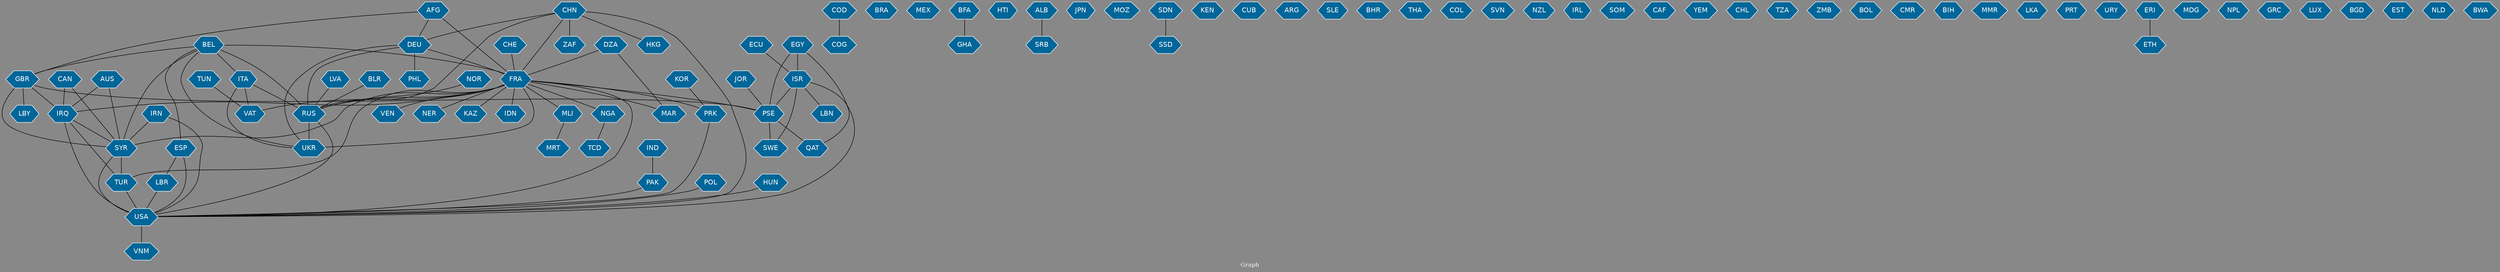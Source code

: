 // Countries together in item graph
graph {
	graph [bgcolor="#888888" fontcolor=white fontsize=12 label="Graph" outputorder=edgesfirst overlap=prism]
	node [color=white fillcolor="#006699" fontcolor=white fontname=Helvetica shape=hexagon style=filled]
	edge [arrowhead=open color=black fontcolor=white fontname=Courier fontsize=12]
		EGY [label=EGY]
		DEU [label=DEU]
		FRA [label=FRA]
		COD [label=COD]
		COG [label=COG]
		USA [label=USA]
		VAT [label=VAT]
		RUS [label=RUS]
		BRA [label=BRA]
		SYR [label=SYR]
		PRK [label=PRK]
		TUR [label=TUR]
		CAN [label=CAN]
		IDN [label=IDN]
		TUN [label=TUN]
		MEX [label=MEX]
		IRQ [label=IRQ]
		BFA [label=BFA]
		HTI [label=HTI]
		CHN [label=CHN]
		ITA [label=ITA]
		DZA [label=DZA]
		SRB [label=SRB]
		ALB [label=ALB]
		ISR [label=ISR]
		ESP [label=ESP]
		UKR [label=UKR]
		KOR [label=KOR]
		HKG [label=HKG]
		GHA [label=GHA]
		LBR [label=LBR]
		AUS [label=AUS]
		ZAF [label=ZAF]
		MLI [label=MLI]
		NGA [label=NGA]
		JPN [label=JPN]
		MOZ [label=MOZ]
		SWE [label=SWE]
		PSE [label=PSE]
		POL [label=POL]
		GBR [label=GBR]
		LBY [label=LBY]
		MAR [label=MAR]
		BEL [label=BEL]
		SDN [label=SDN]
		KEN [label=KEN]
		CUB [label=CUB]
		ARG [label=ARG]
		SLE [label=SLE]
		IRN [label=IRN]
		LVA [label=LVA]
		CHE [label=CHE]
		IND [label=IND]
		BHR [label=BHR]
		THA [label=THA]
		COL [label=COL]
		LBN [label=LBN]
		SVN [label=SVN]
		AFG [label=AFG]
		NZL [label=NZL]
		IRL [label=IRL]
		SOM [label=SOM]
		VNM [label=VNM]
		CAF [label=CAF]
		YEM [label=YEM]
		VEN [label=VEN]
		CHL [label=CHL]
		PHL [label=PHL]
		TZA [label=TZA]
		ZMB [label=ZMB]
		BLR [label=BLR]
		BOL [label=BOL]
		CMR [label=CMR]
		NER [label=NER]
		BIH [label=BIH]
		MRT [label=MRT]
		HUN [label=HUN]
		MMR [label=MMR]
		LKA [label=LKA]
		PAK [label=PAK]
		PRT [label=PRT]
		KAZ [label=KAZ]
		TCD [label=TCD]
		URY [label=URY]
		NOR [label=NOR]
		ERI [label=ERI]
		MDG [label=MDG]
		NPL [label=NPL]
		QAT [label=QAT]
		ECU [label=ECU]
		GRC [label=GRC]
		LUX [label=LUX]
		JOR [label=JOR]
		BGD [label=BGD]
		EST [label=EST]
		SSD [label=SSD]
		NLD [label=NLD]
		BWA [label=BWA]
		ETH [label=ETH]
			FRA -- IDN [weight=14]
			FRA -- KAZ [weight=3]
			ALB -- SRB [weight=3]
			SYR -- TUR [weight=44]
			CAN -- SYR [weight=1]
			BFA -- GHA [weight=1]
			ISR -- PSE [weight=14]
			FRA -- MAR [weight=4]
			ERI -- ETH [weight=1]
			IND -- PAK [weight=3]
			CHN -- DEU [weight=1]
			BEL -- FRA [weight=6]
			LBR -- USA [weight=5]
			FRA -- VEN [weight=1]
			GBR -- PSE [weight=6]
			CHN -- ZAF [weight=1]
			SDN -- SSD [weight=1]
			ITA -- UKR [weight=2]
			TUR -- USA [weight=8]
			FRA -- MLI [weight=11]
			PRK -- USA [weight=1]
			ISR -- LBN [weight=1]
			AFG -- DEU [weight=1]
			PSE -- SWE [weight=9]
			KOR -- PRK [weight=1]
			DEU -- RUS [weight=1]
			EGY -- QAT [weight=1]
			CHN -- USA [weight=2]
			DEU -- PHL [weight=2]
			EGY -- PSE [weight=2]
			NOR -- RUS [weight=1]
			TUN -- VAT [weight=1]
			LVA -- RUS [weight=1]
			FRA -- NER [weight=1]
			EGY -- ISR [weight=1]
			BLR -- RUS [weight=1]
			HUN -- USA [weight=1]
			AUS -- IRQ [weight=2]
			GBR -- LBY [weight=2]
			DZA -- MAR [weight=4]
			DZA -- FRA [weight=5]
			IRQ -- SYR [weight=22]
			CHN -- FRA [weight=2]
			BEL -- ITA [weight=1]
			MLI -- MRT [weight=1]
			IRN -- SYR [weight=1]
			PSE -- QAT [weight=2]
			BEL -- GBR [weight=6]
			POL -- USA [weight=2]
			GBR -- IRQ [weight=1]
			FRA -- PRK [weight=2]
			GBR -- SYR [weight=2]
			ISR -- SWE [weight=4]
			FRA -- USA [weight=3]
			DEU -- FRA [weight=4]
			ITA -- RUS [weight=3]
			AFG -- FRA [weight=2]
			USA -- VNM [weight=1]
			PAK -- USA [weight=1]
			ESP -- LBR [weight=2]
			ISR -- USA [weight=4]
			AFG -- GBR [weight=1]
			FRA -- SYR [weight=13]
			ITA -- VAT [weight=1]
			CAN -- IRQ [weight=3]
			ECU -- ISR [weight=1]
			IRN -- USA [weight=1]
			FRA -- PSE [weight=5]
			FRA -- RUS [weight=3]
			ESP -- USA [weight=2]
			NGA -- TCD [weight=1]
			BEL -- UKR [weight=3]
			JOR -- PSE [weight=1]
			SYR -- USA [weight=14]
			DEU -- UKR [weight=1]
			IRQ -- USA [weight=4]
			FRA -- IRQ [weight=7]
			FRA -- VAT [weight=1]
			AUS -- SYR [weight=1]
			FRA -- TUR [weight=6]
			BEL -- SYR [weight=1]
			CHN -- RUS [weight=1]
			RUS -- USA [weight=4]
			BEL -- RUS [weight=4]
			FRA -- NGA [weight=1]
			BEL -- ESP [weight=1]
			RUS -- UKR [weight=23]
			COD -- COG [weight=1]
			IRQ -- TUR [weight=9]
			FRA -- UKR [weight=1]
			CHE -- FRA [weight=3]
			CHN -- HKG [weight=2]
}